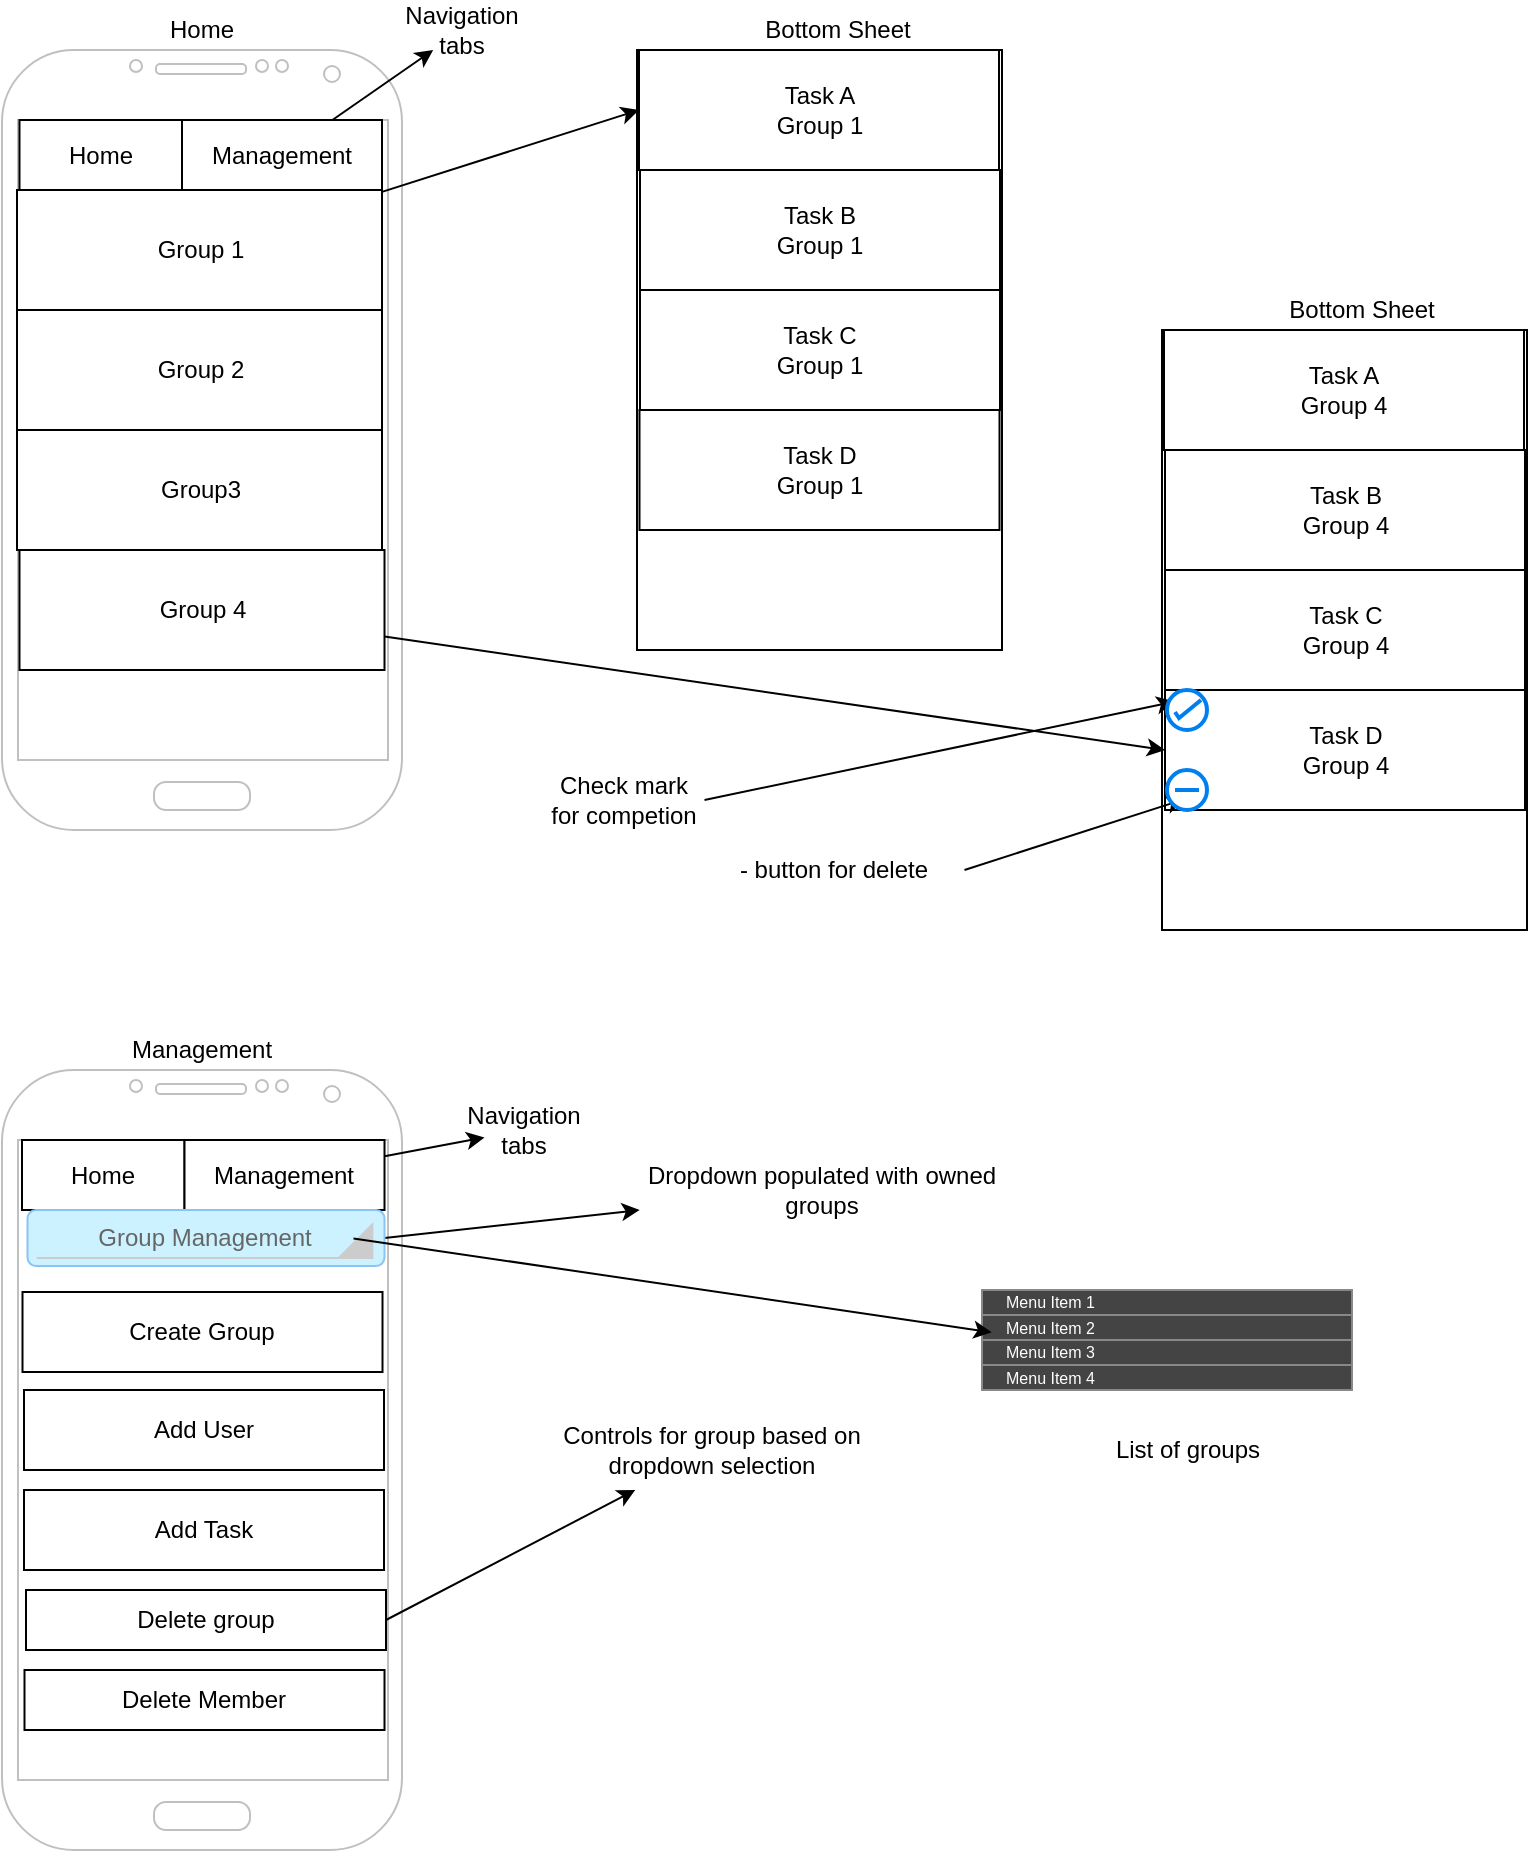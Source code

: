 <mxfile version="14.9.6" type="device"><diagram id="LcEiYGhWR6KOSzLG2xi3" name="Page-1"><mxGraphModel dx="1024" dy="592" grid="1" gridSize="10" guides="1" tooltips="1" connect="1" arrows="1" fold="1" page="1" pageScale="1" pageWidth="850" pageHeight="1100" math="0" shadow="0"><root><mxCell id="0"/><mxCell id="1" parent="0"/><mxCell id="HDjKNpmOHw8UUWfJ_2B5-1" value="" style="verticalLabelPosition=bottom;verticalAlign=top;html=1;shadow=0;dashed=0;strokeWidth=1;shape=mxgraph.android.phone2;strokeColor=#c0c0c0;" parent="1" vertex="1"><mxGeometry x="40" y="40" width="200" height="390" as="geometry"/></mxCell><mxCell id="HDjKNpmOHw8UUWfJ_2B5-3" value="" style="verticalLabelPosition=bottom;verticalAlign=top;html=1;shadow=0;dashed=0;strokeWidth=1;shape=mxgraph.android.phone2;strokeColor=#c0c0c0;" parent="1" vertex="1"><mxGeometry x="40" y="550" width="200" height="390" as="geometry"/></mxCell><mxCell id="HDjKNpmOHw8UUWfJ_2B5-4" value="Home" style="text;html=1;strokeColor=none;fillColor=none;align=center;verticalAlign=middle;whiteSpace=wrap;rounded=0;" parent="1" vertex="1"><mxGeometry x="105" y="20" width="70" height="20" as="geometry"/></mxCell><mxCell id="HDjKNpmOHw8UUWfJ_2B5-6" value="Management" style="text;html=1;strokeColor=none;fillColor=none;align=center;verticalAlign=middle;whiteSpace=wrap;rounded=0;" parent="1" vertex="1"><mxGeometry x="120" y="530" width="40" height="20" as="geometry"/></mxCell><mxCell id="6L3QdOFWVw2pBFsfBacI-2" value="" style="rounded=0;whiteSpace=wrap;html=1;" parent="1" vertex="1"><mxGeometry x="357.5" y="40" width="182.5" height="300" as="geometry"/></mxCell><mxCell id="6L3QdOFWVw2pBFsfBacI-4" value="Group 1" style="rounded=0;whiteSpace=wrap;html=1;" parent="1" vertex="1"><mxGeometry x="47.5" y="110" width="182.5" height="60" as="geometry"/></mxCell><mxCell id="6L3QdOFWVw2pBFsfBacI-5" value="Group 2" style="rounded=0;whiteSpace=wrap;html=1;" parent="1" vertex="1"><mxGeometry x="47.5" y="170" width="182.5" height="60" as="geometry"/></mxCell><mxCell id="6L3QdOFWVw2pBFsfBacI-6" value="Group3" style="rounded=0;whiteSpace=wrap;html=1;" parent="1" vertex="1"><mxGeometry x="47.5" y="230" width="182.5" height="60" as="geometry"/></mxCell><mxCell id="6L3QdOFWVw2pBFsfBacI-7" value="Group 4" style="rounded=0;whiteSpace=wrap;html=1;" parent="1" vertex="1"><mxGeometry x="48.75" y="290" width="182.5" height="60" as="geometry"/></mxCell><mxCell id="6L3QdOFWVw2pBFsfBacI-8" value="Bottom Sheet" style="text;html=1;strokeColor=none;fillColor=none;align=center;verticalAlign=middle;whiteSpace=wrap;rounded=0;" parent="1" vertex="1"><mxGeometry x="417.5" y="20" width="80" height="20" as="geometry"/></mxCell><mxCell id="6L3QdOFWVw2pBFsfBacI-9" value="Task A&lt;br&gt;Group 1" style="rounded=0;whiteSpace=wrap;html=1;" parent="1" vertex="1"><mxGeometry x="358.5" y="40" width="180" height="60" as="geometry"/></mxCell><mxCell id="6L3QdOFWVw2pBFsfBacI-10" value="Task B&lt;br&gt;Group 1" style="rounded=0;whiteSpace=wrap;html=1;" parent="1" vertex="1"><mxGeometry x="359" y="100" width="180" height="60" as="geometry"/></mxCell><mxCell id="6L3QdOFWVw2pBFsfBacI-11" value="Task C&lt;br&gt;Group 1" style="rounded=0;whiteSpace=wrap;html=1;" parent="1" vertex="1"><mxGeometry x="359" y="160" width="180" height="60" as="geometry"/></mxCell><mxCell id="6L3QdOFWVw2pBFsfBacI-12" value="Task D&lt;br&gt;Group 1" style="rounded=0;whiteSpace=wrap;html=1;" parent="1" vertex="1"><mxGeometry x="358.75" y="220" width="180" height="60" as="geometry"/></mxCell><mxCell id="6L3QdOFWVw2pBFsfBacI-13" value="" style="rounded=0;whiteSpace=wrap;html=1;" parent="1" vertex="1"><mxGeometry x="620" y="180" width="182.5" height="300" as="geometry"/></mxCell><mxCell id="6L3QdOFWVw2pBFsfBacI-14" value="Bottom Sheet" style="text;html=1;strokeColor=none;fillColor=none;align=center;verticalAlign=middle;whiteSpace=wrap;rounded=0;" parent="1" vertex="1"><mxGeometry x="680" y="160" width="80" height="20" as="geometry"/></mxCell><mxCell id="6L3QdOFWVw2pBFsfBacI-15" value="Task A&lt;br&gt;Group 4" style="rounded=0;whiteSpace=wrap;html=1;" parent="1" vertex="1"><mxGeometry x="621" y="180" width="180" height="60" as="geometry"/></mxCell><mxCell id="6L3QdOFWVw2pBFsfBacI-16" value="Task B&lt;br&gt;Group 4" style="rounded=0;whiteSpace=wrap;html=1;" parent="1" vertex="1"><mxGeometry x="621.5" y="240" width="180" height="60" as="geometry"/></mxCell><mxCell id="6L3QdOFWVw2pBFsfBacI-17" value="Task C&lt;br&gt;Group 4" style="rounded=0;whiteSpace=wrap;html=1;" parent="1" vertex="1"><mxGeometry x="621.5" y="300" width="180" height="60" as="geometry"/></mxCell><mxCell id="6L3QdOFWVw2pBFsfBacI-18" value="Task D&lt;br&gt;Group 4" style="rounded=0;whiteSpace=wrap;html=1;" parent="1" vertex="1"><mxGeometry x="621.5" y="360" width="180" height="60" as="geometry"/></mxCell><mxCell id="6L3QdOFWVw2pBFsfBacI-19" value="" style="endArrow=classic;html=1;entryX=0;entryY=0.5;entryDx=0;entryDy=0;" parent="1" source="6L3QdOFWVw2pBFsfBacI-7" target="6L3QdOFWVw2pBFsfBacI-18" edge="1"><mxGeometry width="50" height="50" relative="1" as="geometry"><mxPoint x="400" y="400" as="sourcePoint"/><mxPoint x="350" y="360" as="targetPoint"/></mxGeometry></mxCell><mxCell id="6L3QdOFWVw2pBFsfBacI-33" value="Create Group" style="rounded=0;whiteSpace=wrap;html=1;" parent="1" vertex="1"><mxGeometry x="50.25" y="661" width="180" height="40" as="geometry"/></mxCell><mxCell id="6L3QdOFWVw2pBFsfBacI-34" value="Add User" style="rounded=0;whiteSpace=wrap;html=1;" parent="1" vertex="1"><mxGeometry x="51" y="710" width="180" height="40" as="geometry"/></mxCell><mxCell id="6L3QdOFWVw2pBFsfBacI-40" value="Add Task" style="rounded=0;whiteSpace=wrap;html=1;" parent="1" vertex="1"><mxGeometry x="51" y="760" width="180" height="40" as="geometry"/></mxCell><mxCell id="6L3QdOFWVw2pBFsfBacI-46" value="Delete group" style="rounded=0;whiteSpace=wrap;html=1;" parent="1" vertex="1"><mxGeometry x="52" y="810" width="180" height="30" as="geometry"/></mxCell><mxCell id="6L3QdOFWVw2pBFsfBacI-47" value="Delete Member" style="rounded=0;whiteSpace=wrap;html=1;" parent="1" vertex="1"><mxGeometry x="51.25" y="850" width="180" height="30" as="geometry"/></mxCell><mxCell id="6L3QdOFWVw2pBFsfBacI-57" value="Check mark for competion" style="text;html=1;strokeColor=none;fillColor=none;align=center;verticalAlign=middle;whiteSpace=wrap;rounded=0;" parent="1" vertex="1"><mxGeometry x="311.25" y="390" width="80" height="50" as="geometry"/></mxCell><mxCell id="6L3QdOFWVw2pBFsfBacI-58" value="" style="endArrow=classic;html=1;exitX=1;exitY=0.5;exitDx=0;exitDy=0;entryX=0.19;entryY=0.29;entryDx=0;entryDy=0;entryPerimeter=0;" parent="1" source="6L3QdOFWVw2pBFsfBacI-57" target="6L3QdOFWVw2pBFsfBacI-64" edge="1"><mxGeometry width="50" height="50" relative="1" as="geometry"><mxPoint x="255" y="680" as="sourcePoint"/><mxPoint x="305" y="630" as="targetPoint"/></mxGeometry></mxCell><mxCell id="6L3QdOFWVw2pBFsfBacI-60" value="- button for delete" style="text;html=1;strokeColor=none;fillColor=none;align=center;verticalAlign=middle;whiteSpace=wrap;rounded=0;" parent="1" vertex="1"><mxGeometry x="391.25" y="440" width="130" height="20" as="geometry"/></mxCell><mxCell id="6L3QdOFWVw2pBFsfBacI-61" value="" style="endArrow=classic;html=1;exitX=1;exitY=0.5;exitDx=0;exitDy=0;entryX=0.435;entryY=0.73;entryDx=0;entryDy=0;entryPerimeter=0;" parent="1" source="6L3QdOFWVw2pBFsfBacI-60" target="6L3QdOFWVw2pBFsfBacI-62" edge="1"><mxGeometry width="50" height="50" relative="1" as="geometry"><mxPoint x="252.5" y="810" as="sourcePoint"/><mxPoint x="470" y="720" as="targetPoint"/></mxGeometry></mxCell><mxCell id="6L3QdOFWVw2pBFsfBacI-62" value="" style="html=1;verticalLabelPosition=bottom;align=center;labelBackgroundColor=#ffffff;verticalAlign=top;strokeWidth=2;strokeColor=#0080F0;shadow=0;dashed=0;shape=mxgraph.ios7.icons.delete;" parent="1" vertex="1"><mxGeometry x="622.5" y="400" width="20" height="20" as="geometry"/></mxCell><mxCell id="6L3QdOFWVw2pBFsfBacI-64" value="" style="html=1;verticalLabelPosition=bottom;align=center;labelBackgroundColor=#ffffff;verticalAlign=top;strokeWidth=2;strokeColor=#0080F0;shadow=0;dashed=0;shape=mxgraph.ios7.icons.select;" parent="1" vertex="1"><mxGeometry x="622.5" y="360" width="20" height="20" as="geometry"/></mxCell><mxCell id="wkFH8ZxY8kuDYq5s_XAx-1" value="Home" style="rounded=0;whiteSpace=wrap;html=1;" parent="1" vertex="1"><mxGeometry x="48.75" y="75" width="81.25" height="35" as="geometry"/></mxCell><mxCell id="wkFH8ZxY8kuDYq5s_XAx-2" value="Management" style="rounded=0;whiteSpace=wrap;html=1;" parent="1" vertex="1"><mxGeometry x="130" y="75" width="100" height="35" as="geometry"/></mxCell><mxCell id="wkFH8ZxY8kuDYq5s_XAx-3" value="" style="endArrow=classic;html=1;" parent="1" source="wkFH8ZxY8kuDYq5s_XAx-2" target="wkFH8ZxY8kuDYq5s_XAx-4" edge="1"><mxGeometry width="50" height="50" relative="1" as="geometry"><mxPoint x="400" y="230" as="sourcePoint"/><mxPoint x="300" y="70" as="targetPoint"/></mxGeometry></mxCell><mxCell id="wkFH8ZxY8kuDYq5s_XAx-4" value="Navigation tabs" style="text;html=1;strokeColor=none;fillColor=none;align=center;verticalAlign=middle;whiteSpace=wrap;rounded=0;" parent="1" vertex="1"><mxGeometry x="250" y="20" width="40" height="20" as="geometry"/></mxCell><mxCell id="wkFH8ZxY8kuDYq5s_XAx-5" value="Home" style="rounded=0;whiteSpace=wrap;html=1;" parent="1" vertex="1"><mxGeometry x="50" y="585" width="81.25" height="35" as="geometry"/></mxCell><mxCell id="wkFH8ZxY8kuDYq5s_XAx-6" value="Management" style="rounded=0;whiteSpace=wrap;html=1;" parent="1" vertex="1"><mxGeometry x="131.25" y="585" width="100" height="35" as="geometry"/></mxCell><mxCell id="wkFH8ZxY8kuDYq5s_XAx-7" value="" style="endArrow=classic;html=1;" parent="1" source="wkFH8ZxY8kuDYq5s_XAx-6" target="wkFH8ZxY8kuDYq5s_XAx-8" edge="1"><mxGeometry width="50" height="50" relative="1" as="geometry"><mxPoint x="401.25" y="740" as="sourcePoint"/><mxPoint x="301.25" y="580" as="targetPoint"/></mxGeometry></mxCell><mxCell id="wkFH8ZxY8kuDYq5s_XAx-8" value="Navigation tabs" style="text;html=1;strokeColor=none;fillColor=none;align=center;verticalAlign=middle;whiteSpace=wrap;rounded=0;" parent="1" vertex="1"><mxGeometry x="281.25" y="570" width="40" height="20" as="geometry"/></mxCell><mxCell id="wkFH8ZxY8kuDYq5s_XAx-9" value="" style="endArrow=classic;html=1;entryX=0;entryY=0.5;entryDx=0;entryDy=0;" parent="1" source="6L3QdOFWVw2pBFsfBacI-4" target="6L3QdOFWVw2pBFsfBacI-9" edge="1"><mxGeometry width="50" height="50" relative="1" as="geometry"><mxPoint x="400" y="400" as="sourcePoint"/><mxPoint x="450" y="350" as="targetPoint"/></mxGeometry></mxCell><mxCell id="wkFH8ZxY8kuDYq5s_XAx-11" value="" style="endArrow=classic;html=1;exitX=1;exitY=0.5;exitDx=0;exitDy=0;" parent="1" source="wkFH8ZxY8kuDYq5s_XAx-13" target="wkFH8ZxY8kuDYq5s_XAx-12" edge="1"><mxGeometry width="50" height="50" relative="1" as="geometry"><mxPoint x="229.5" y="631.775" as="sourcePoint"/><mxPoint x="440" y="633" as="targetPoint"/></mxGeometry></mxCell><mxCell id="wkFH8ZxY8kuDYq5s_XAx-12" value="Dropdown populated with owned groups" style="text;html=1;strokeColor=none;fillColor=none;align=center;verticalAlign=middle;whiteSpace=wrap;rounded=0;" parent="1" vertex="1"><mxGeometry x="350" y="600" width="200" height="20" as="geometry"/></mxCell><mxCell id="wkFH8ZxY8kuDYq5s_XAx-13" value="" style="strokeWidth=1;html=1;shadow=0;dashed=0;shape=mxgraph.android.rect;rounded=1;fillColor=#ccf2ff;strokeColor=#88c5f5;" parent="1" vertex="1"><mxGeometry x="52.75" y="620" width="178.5" height="28" as="geometry"/></mxCell><mxCell id="wkFH8ZxY8kuDYq5s_XAx-14" value="Group Management" style="strokeWidth=1;html=1;shadow=0;dashed=0;shape=mxgraph.android.spinner2;fontStyle=0;fontColor=#666666;align=center;verticalAlign=middle;strokeColor=#cccccc;fillColor=#cccccc;" parent="wkFH8ZxY8kuDYq5s_XAx-13" vertex="1"><mxGeometry x="4.577" y="4" width="167.821" height="20" as="geometry"/></mxCell><mxCell id="H-SRLYEJkVDf3M04xvL1-1" value="" style="endArrow=classic;html=1;exitX=1;exitY=0.5;exitDx=0;exitDy=0;" parent="1" source="6L3QdOFWVw2pBFsfBacI-46" target="H-SRLYEJkVDf3M04xvL1-2" edge="1"><mxGeometry width="50" height="50" relative="1" as="geometry"><mxPoint x="400" y="830" as="sourcePoint"/><mxPoint x="330" y="730" as="targetPoint"/></mxGeometry></mxCell><mxCell id="H-SRLYEJkVDf3M04xvL1-2" value="Controls for group based on dropdown selection" style="text;html=1;strokeColor=none;fillColor=none;align=center;verticalAlign=middle;whiteSpace=wrap;rounded=0;" parent="1" vertex="1"><mxGeometry x="310" y="720" width="170" height="40" as="geometry"/></mxCell><mxCell id="H-SRLYEJkVDf3M04xvL1-4" value="" style="strokeWidth=1;html=1;shadow=0;dashed=0;shape=mxgraph.android.rrect;rSize=0;strokeColor=#888888;fillColor=#444444;" parent="1" vertex="1"><mxGeometry x="530" y="660" width="185" height="50" as="geometry"/></mxCell><mxCell id="H-SRLYEJkVDf3M04xvL1-5" value="Menu Item 1" style="strokeColor=inherit;fillColor=inherit;gradientColor=inherit;strokeWidth=1;html=1;shadow=0;dashed=0;shape=mxgraph.android.rrect;rSize=0;align=left;spacingLeft=10;fontSize=8;fontColor=#ffffff;" parent="H-SRLYEJkVDf3M04xvL1-4" vertex="1"><mxGeometry width="185" height="12.5" as="geometry"/></mxCell><mxCell id="H-SRLYEJkVDf3M04xvL1-6" value="Menu Item 2" style="strokeColor=inherit;fillColor=inherit;gradientColor=inherit;strokeWidth=1;html=1;shadow=0;dashed=0;shape=mxgraph.android.rrect;rSize=0;align=left;spacingLeft=10;fontSize=8;fontColor=#ffffff;" parent="H-SRLYEJkVDf3M04xvL1-4" vertex="1"><mxGeometry y="12.5" width="185" height="12.5" as="geometry"/></mxCell><mxCell id="H-SRLYEJkVDf3M04xvL1-7" value="Menu Item 3" style="strokeColor=inherit;fillColor=inherit;gradientColor=inherit;strokeWidth=1;html=1;shadow=0;dashed=0;shape=mxgraph.android.rrect;rSize=0;align=left;spacingLeft=10;fontSize=8;fontColor=#ffffff;" parent="H-SRLYEJkVDf3M04xvL1-4" vertex="1"><mxGeometry y="25" width="185" height="12.5" as="geometry"/></mxCell><mxCell id="H-SRLYEJkVDf3M04xvL1-8" value="Menu Item 4" style="strokeColor=inherit;fillColor=inherit;gradientColor=inherit;strokeWidth=1;html=1;shadow=0;dashed=0;shape=mxgraph.android.rrect;rSize=0;align=left;spacingLeft=10;fontSize=8;fontColor=#ffffff;" parent="H-SRLYEJkVDf3M04xvL1-4" vertex="1"><mxGeometry y="37.5" width="185" height="12.5" as="geometry"/></mxCell><mxCell id="H-SRLYEJkVDf3M04xvL1-9" value="" style="endArrow=classic;html=1;exitX=0.944;exitY=0.51;exitDx=0;exitDy=0;exitPerimeter=0;entryX=0.026;entryY=-0.309;entryDx=0;entryDy=0;entryPerimeter=0;" parent="1" source="wkFH8ZxY8kuDYq5s_XAx-14" target="H-SRLYEJkVDf3M04xvL1-7" edge="1"><mxGeometry width="50" height="50" relative="1" as="geometry"><mxPoint x="400" y="620" as="sourcePoint"/><mxPoint x="450" y="570" as="targetPoint"/></mxGeometry></mxCell><mxCell id="H-SRLYEJkVDf3M04xvL1-10" value="List of groups" style="text;html=1;strokeColor=none;fillColor=none;align=center;verticalAlign=middle;whiteSpace=wrap;rounded=0;" parent="1" vertex="1"><mxGeometry x="573.75" y="730" width="117.5" height="20" as="geometry"/></mxCell></root></mxGraphModel></diagram></mxfile>